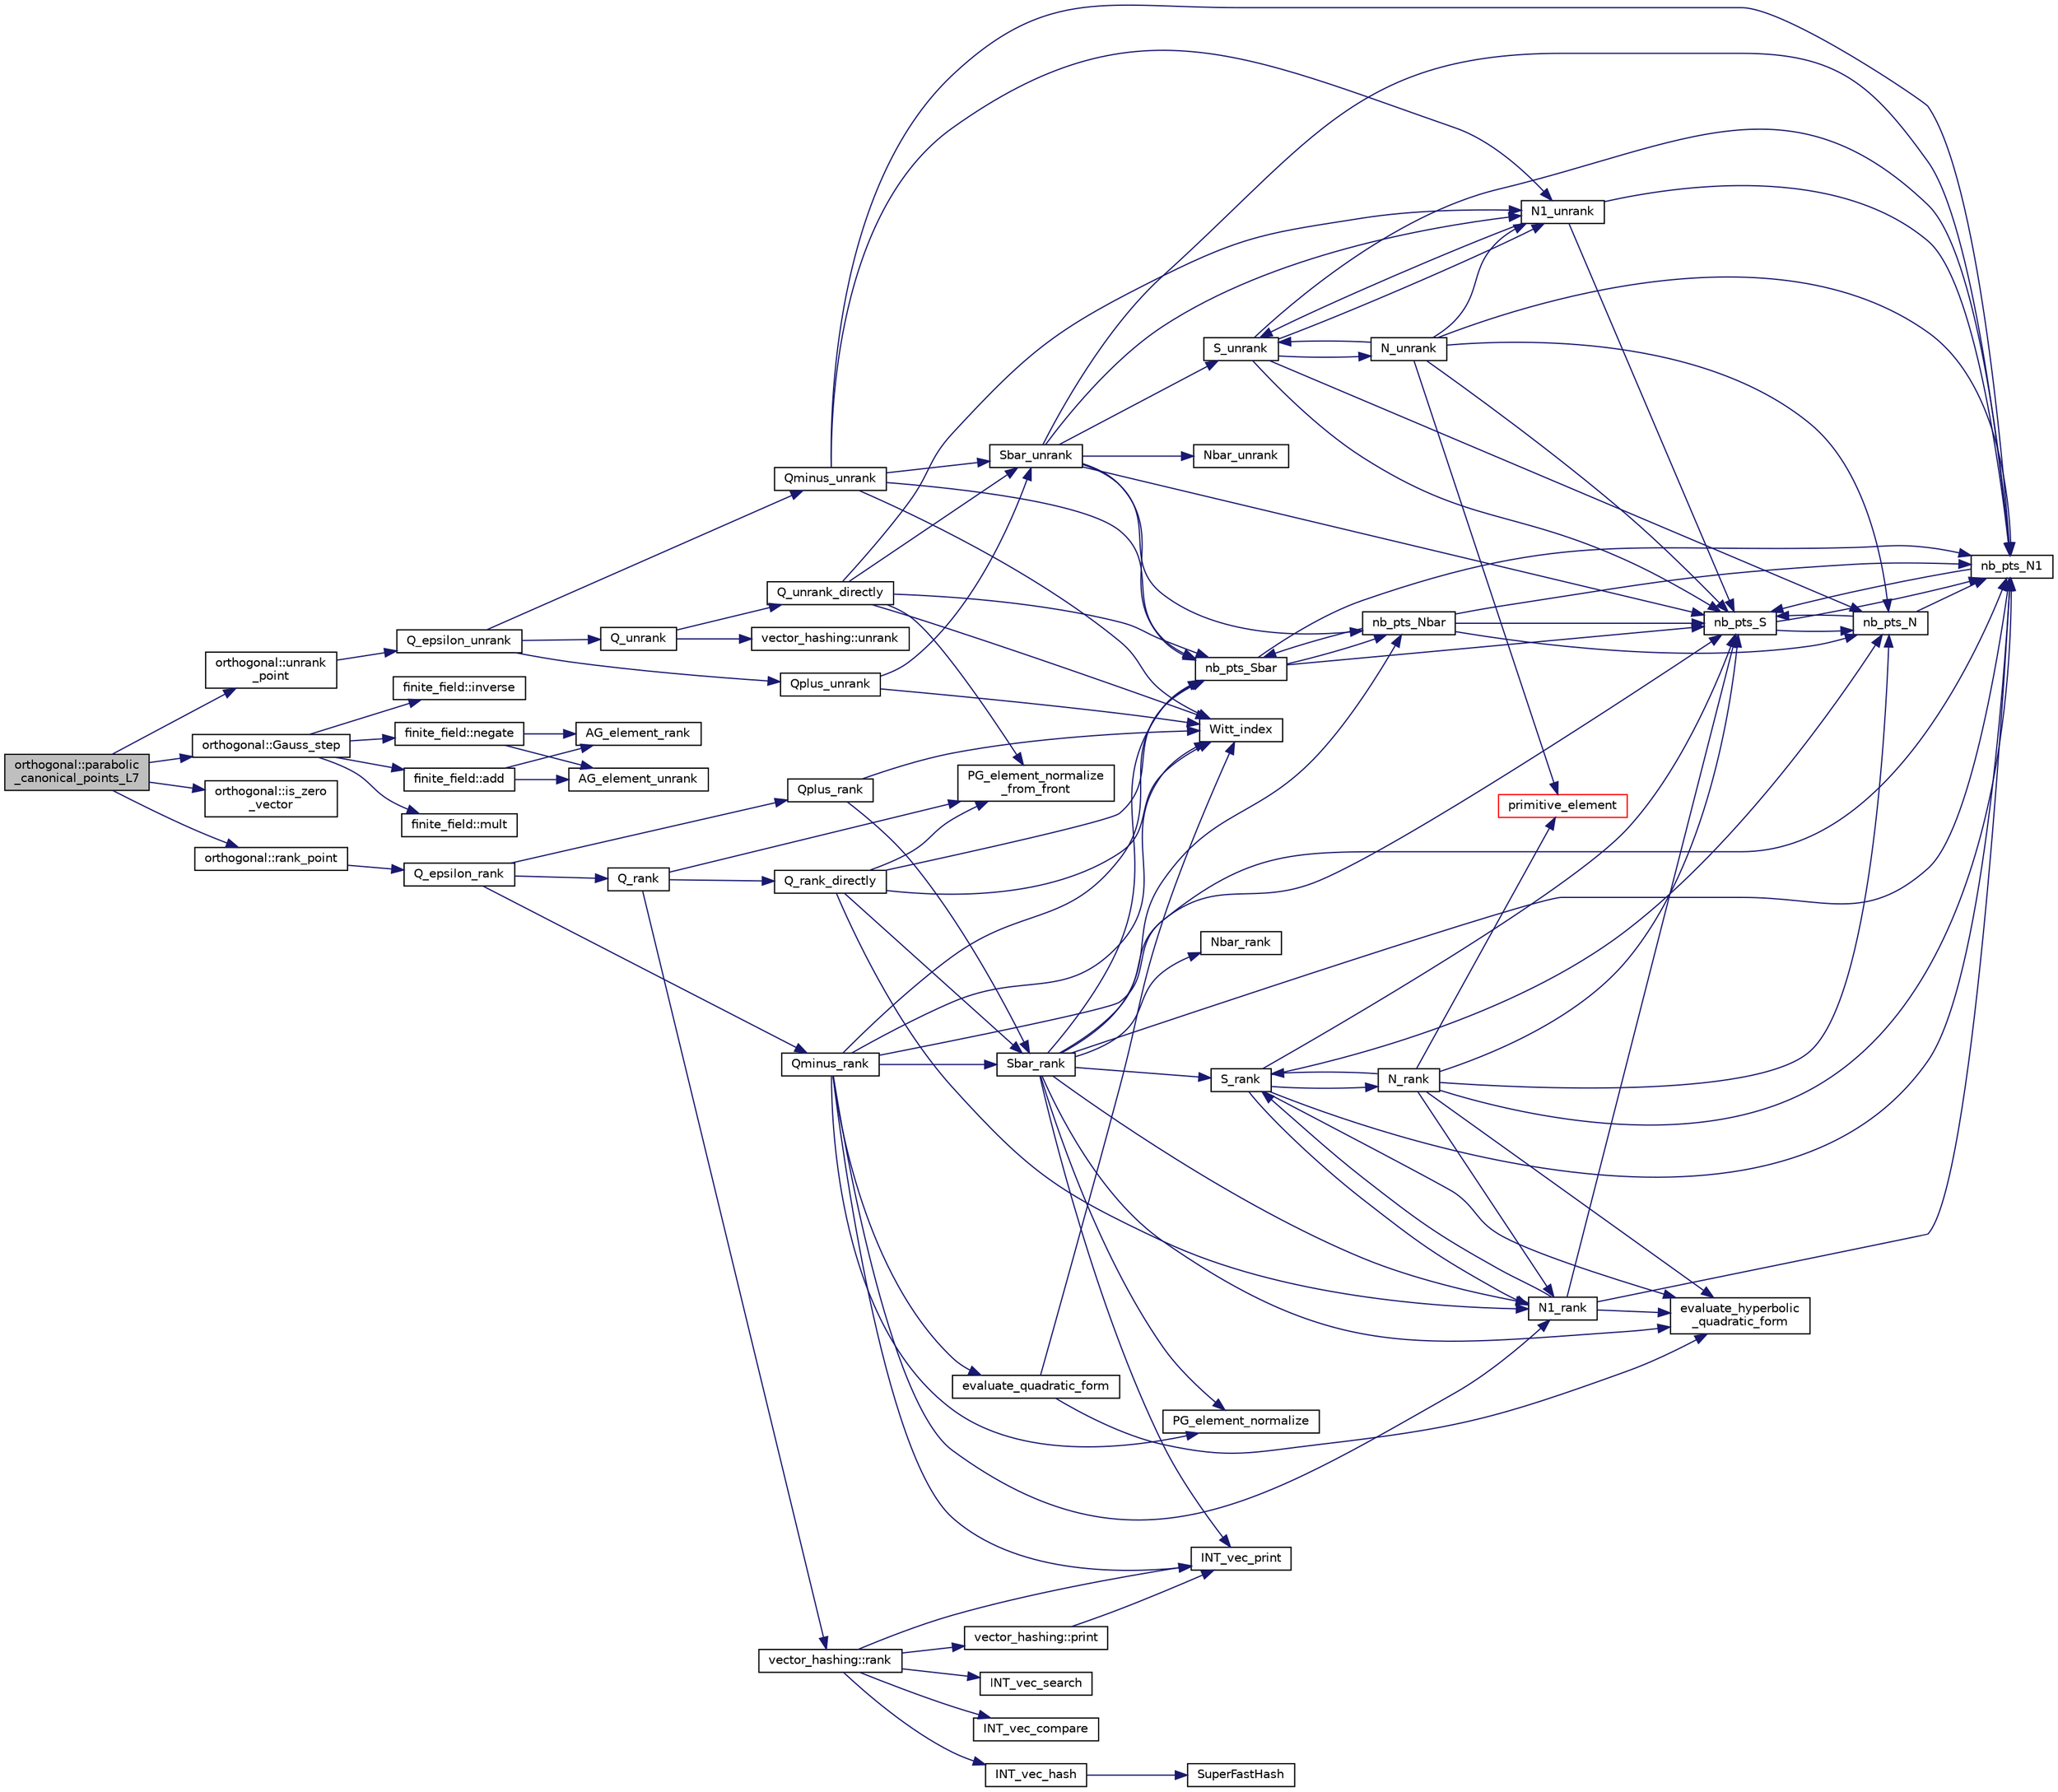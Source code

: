 digraph "orthogonal::parabolic_canonical_points_L7"
{
  edge [fontname="Helvetica",fontsize="10",labelfontname="Helvetica",labelfontsize="10"];
  node [fontname="Helvetica",fontsize="10",shape=record];
  rankdir="LR";
  Node13516 [label="orthogonal::parabolic\l_canonical_points_L7",height=0.2,width=0.4,color="black", fillcolor="grey75", style="filled", fontcolor="black"];
  Node13516 -> Node13517 [color="midnightblue",fontsize="10",style="solid",fontname="Helvetica"];
  Node13517 [label="orthogonal::unrank\l_point",height=0.2,width=0.4,color="black", fillcolor="white", style="filled",URL="$d7/daa/classorthogonal.html#ab655117100f7c66c19817b84ac5ac0a0"];
  Node13517 -> Node13518 [color="midnightblue",fontsize="10",style="solid",fontname="Helvetica"];
  Node13518 [label="Q_epsilon_unrank",height=0.2,width=0.4,color="black", fillcolor="white", style="filled",URL="$d4/d67/geometry_8h.html#af162c4d30d4a6528299e37551c353e7b"];
  Node13518 -> Node13519 [color="midnightblue",fontsize="10",style="solid",fontname="Helvetica"];
  Node13519 [label="Q_unrank",height=0.2,width=0.4,color="black", fillcolor="white", style="filled",URL="$db/da0/lib_2foundations_2geometry_2orthogonal__points_8_c.html#a6d02923d5b54ef796934e753e6f5b65b"];
  Node13519 -> Node13520 [color="midnightblue",fontsize="10",style="solid",fontname="Helvetica"];
  Node13520 [label="vector_hashing::unrank",height=0.2,width=0.4,color="black", fillcolor="white", style="filled",URL="$d8/daa/classvector__hashing.html#abbebd3a96a6d27a34b9b49af99e2ed3d"];
  Node13519 -> Node13521 [color="midnightblue",fontsize="10",style="solid",fontname="Helvetica"];
  Node13521 [label="Q_unrank_directly",height=0.2,width=0.4,color="black", fillcolor="white", style="filled",URL="$db/da0/lib_2foundations_2geometry_2orthogonal__points_8_c.html#a105e7e72249e78fcf0785c69099d90ce"];
  Node13521 -> Node13522 [color="midnightblue",fontsize="10",style="solid",fontname="Helvetica"];
  Node13522 [label="Witt_index",height=0.2,width=0.4,color="black", fillcolor="white", style="filled",URL="$db/da0/lib_2foundations_2geometry_2orthogonal__points_8_c.html#ab3483ecb9859a6758f82b5327da50534"];
  Node13521 -> Node13523 [color="midnightblue",fontsize="10",style="solid",fontname="Helvetica"];
  Node13523 [label="nb_pts_Sbar",height=0.2,width=0.4,color="black", fillcolor="white", style="filled",URL="$db/da0/lib_2foundations_2geometry_2orthogonal__points_8_c.html#a986dda26505c9934c771578b084f67cc"];
  Node13523 -> Node13524 [color="midnightblue",fontsize="10",style="solid",fontname="Helvetica"];
  Node13524 [label="nb_pts_S",height=0.2,width=0.4,color="black", fillcolor="white", style="filled",URL="$db/da0/lib_2foundations_2geometry_2orthogonal__points_8_c.html#a9bc3dec6e722644d182738102c3e04f3"];
  Node13524 -> Node13525 [color="midnightblue",fontsize="10",style="solid",fontname="Helvetica"];
  Node13525 [label="nb_pts_N",height=0.2,width=0.4,color="black", fillcolor="white", style="filled",URL="$db/da0/lib_2foundations_2geometry_2orthogonal__points_8_c.html#a93e16898c27b1d1c0a6405a7b0615ba6"];
  Node13525 -> Node13524 [color="midnightblue",fontsize="10",style="solid",fontname="Helvetica"];
  Node13525 -> Node13526 [color="midnightblue",fontsize="10",style="solid",fontname="Helvetica"];
  Node13526 [label="nb_pts_N1",height=0.2,width=0.4,color="black", fillcolor="white", style="filled",URL="$db/da0/lib_2foundations_2geometry_2orthogonal__points_8_c.html#ae0f2e1c76523db67b4ec9629ccc35bc6"];
  Node13526 -> Node13524 [color="midnightblue",fontsize="10",style="solid",fontname="Helvetica"];
  Node13524 -> Node13526 [color="midnightblue",fontsize="10",style="solid",fontname="Helvetica"];
  Node13523 -> Node13527 [color="midnightblue",fontsize="10",style="solid",fontname="Helvetica"];
  Node13527 [label="nb_pts_Nbar",height=0.2,width=0.4,color="black", fillcolor="white", style="filled",URL="$db/da0/lib_2foundations_2geometry_2orthogonal__points_8_c.html#a51b4684a176c6841fd3cd6c34c684c2c"];
  Node13527 -> Node13523 [color="midnightblue",fontsize="10",style="solid",fontname="Helvetica"];
  Node13527 -> Node13525 [color="midnightblue",fontsize="10",style="solid",fontname="Helvetica"];
  Node13527 -> Node13524 [color="midnightblue",fontsize="10",style="solid",fontname="Helvetica"];
  Node13527 -> Node13526 [color="midnightblue",fontsize="10",style="solid",fontname="Helvetica"];
  Node13523 -> Node13526 [color="midnightblue",fontsize="10",style="solid",fontname="Helvetica"];
  Node13521 -> Node13528 [color="midnightblue",fontsize="10",style="solid",fontname="Helvetica"];
  Node13528 [label="Sbar_unrank",height=0.2,width=0.4,color="black", fillcolor="white", style="filled",URL="$db/da0/lib_2foundations_2geometry_2orthogonal__points_8_c.html#a65d9b9ccfff12dd92f4f4e8360701c98"];
  Node13528 -> Node13523 [color="midnightblue",fontsize="10",style="solid",fontname="Helvetica"];
  Node13528 -> Node13524 [color="midnightblue",fontsize="10",style="solid",fontname="Helvetica"];
  Node13528 -> Node13529 [color="midnightblue",fontsize="10",style="solid",fontname="Helvetica"];
  Node13529 [label="S_unrank",height=0.2,width=0.4,color="black", fillcolor="white", style="filled",URL="$db/da0/lib_2foundations_2geometry_2orthogonal__points_8_c.html#a18964a35af25f1b4a85f4eaeb1543d92"];
  Node13529 -> Node13524 [color="midnightblue",fontsize="10",style="solid",fontname="Helvetica"];
  Node13529 -> Node13525 [color="midnightblue",fontsize="10",style="solid",fontname="Helvetica"];
  Node13529 -> Node13526 [color="midnightblue",fontsize="10",style="solid",fontname="Helvetica"];
  Node13529 -> Node13530 [color="midnightblue",fontsize="10",style="solid",fontname="Helvetica"];
  Node13530 [label="N_unrank",height=0.2,width=0.4,color="black", fillcolor="white", style="filled",URL="$db/da0/lib_2foundations_2geometry_2orthogonal__points_8_c.html#ab79724bd19da3bc1b383550113f9d7aa"];
  Node13530 -> Node13524 [color="midnightblue",fontsize="10",style="solid",fontname="Helvetica"];
  Node13530 -> Node13525 [color="midnightblue",fontsize="10",style="solid",fontname="Helvetica"];
  Node13530 -> Node13529 [color="midnightblue",fontsize="10",style="solid",fontname="Helvetica"];
  Node13530 -> Node13526 [color="midnightblue",fontsize="10",style="solid",fontname="Helvetica"];
  Node13530 -> Node13531 [color="midnightblue",fontsize="10",style="solid",fontname="Helvetica"];
  Node13531 [label="N1_unrank",height=0.2,width=0.4,color="black", fillcolor="white", style="filled",URL="$db/da0/lib_2foundations_2geometry_2orthogonal__points_8_c.html#aa9427e27f7f207c1baff3a34cc5d78cf"];
  Node13531 -> Node13524 [color="midnightblue",fontsize="10",style="solid",fontname="Helvetica"];
  Node13531 -> Node13526 [color="midnightblue",fontsize="10",style="solid",fontname="Helvetica"];
  Node13531 -> Node13529 [color="midnightblue",fontsize="10",style="solid",fontname="Helvetica"];
  Node13530 -> Node13532 [color="midnightblue",fontsize="10",style="solid",fontname="Helvetica"];
  Node13532 [label="primitive_element",height=0.2,width=0.4,color="red", fillcolor="white", style="filled",URL="$db/da0/lib_2foundations_2geometry_2orthogonal__points_8_c.html#a97350390ec02c8cd9f54751708e28768"];
  Node13529 -> Node13531 [color="midnightblue",fontsize="10",style="solid",fontname="Helvetica"];
  Node13528 -> Node13527 [color="midnightblue",fontsize="10",style="solid",fontname="Helvetica"];
  Node13528 -> Node13526 [color="midnightblue",fontsize="10",style="solid",fontname="Helvetica"];
  Node13528 -> Node13535 [color="midnightblue",fontsize="10",style="solid",fontname="Helvetica"];
  Node13535 [label="Nbar_unrank",height=0.2,width=0.4,color="black", fillcolor="white", style="filled",URL="$db/da0/lib_2foundations_2geometry_2orthogonal__points_8_c.html#ad641d8fb061c898a2c18266e263fb278"];
  Node13528 -> Node13531 [color="midnightblue",fontsize="10",style="solid",fontname="Helvetica"];
  Node13521 -> Node13536 [color="midnightblue",fontsize="10",style="solid",fontname="Helvetica"];
  Node13536 [label="PG_element_normalize\l_from_front",height=0.2,width=0.4,color="black", fillcolor="white", style="filled",URL="$d4/d67/geometry_8h.html#af675caf5f9975573455c8d93cb56bf95"];
  Node13521 -> Node13531 [color="midnightblue",fontsize="10",style="solid",fontname="Helvetica"];
  Node13518 -> Node13537 [color="midnightblue",fontsize="10",style="solid",fontname="Helvetica"];
  Node13537 [label="Qplus_unrank",height=0.2,width=0.4,color="black", fillcolor="white", style="filled",URL="$db/da0/lib_2foundations_2geometry_2orthogonal__points_8_c.html#ad50512edd586919700e033744b4a03c8"];
  Node13537 -> Node13522 [color="midnightblue",fontsize="10",style="solid",fontname="Helvetica"];
  Node13537 -> Node13528 [color="midnightblue",fontsize="10",style="solid",fontname="Helvetica"];
  Node13518 -> Node13538 [color="midnightblue",fontsize="10",style="solid",fontname="Helvetica"];
  Node13538 [label="Qminus_unrank",height=0.2,width=0.4,color="black", fillcolor="white", style="filled",URL="$db/da0/lib_2foundations_2geometry_2orthogonal__points_8_c.html#ac2dd18f435ab479095b836a483c12c7d"];
  Node13538 -> Node13522 [color="midnightblue",fontsize="10",style="solid",fontname="Helvetica"];
  Node13538 -> Node13523 [color="midnightblue",fontsize="10",style="solid",fontname="Helvetica"];
  Node13538 -> Node13528 [color="midnightblue",fontsize="10",style="solid",fontname="Helvetica"];
  Node13538 -> Node13526 [color="midnightblue",fontsize="10",style="solid",fontname="Helvetica"];
  Node13538 -> Node13531 [color="midnightblue",fontsize="10",style="solid",fontname="Helvetica"];
  Node13516 -> Node13539 [color="midnightblue",fontsize="10",style="solid",fontname="Helvetica"];
  Node13539 [label="orthogonal::Gauss_step",height=0.2,width=0.4,color="black", fillcolor="white", style="filled",URL="$d7/daa/classorthogonal.html#acc98650297e4c16a55f881780df18ff1"];
  Node13539 -> Node13540 [color="midnightblue",fontsize="10",style="solid",fontname="Helvetica"];
  Node13540 [label="finite_field::negate",height=0.2,width=0.4,color="black", fillcolor="white", style="filled",URL="$df/d5a/classfinite__field.html#aa9d798298f25d4a9262b5bc5f1733e31"];
  Node13540 -> Node13541 [color="midnightblue",fontsize="10",style="solid",fontname="Helvetica"];
  Node13541 [label="AG_element_unrank",height=0.2,width=0.4,color="black", fillcolor="white", style="filled",URL="$d4/d67/geometry_8h.html#a4a33b86c87b2879b97cfa1327abe2885"];
  Node13540 -> Node13542 [color="midnightblue",fontsize="10",style="solid",fontname="Helvetica"];
  Node13542 [label="AG_element_rank",height=0.2,width=0.4,color="black", fillcolor="white", style="filled",URL="$d4/d67/geometry_8h.html#ab2ac908d07dd8038fd996e26bdc75c17"];
  Node13539 -> Node13543 [color="midnightblue",fontsize="10",style="solid",fontname="Helvetica"];
  Node13543 [label="finite_field::mult",height=0.2,width=0.4,color="black", fillcolor="white", style="filled",URL="$df/d5a/classfinite__field.html#a24fb5917aa6d4d656fd855b7f44a13b0"];
  Node13539 -> Node13544 [color="midnightblue",fontsize="10",style="solid",fontname="Helvetica"];
  Node13544 [label="finite_field::inverse",height=0.2,width=0.4,color="black", fillcolor="white", style="filled",URL="$df/d5a/classfinite__field.html#a69f2a12c01e70b7ce2d115c5221c9cdd"];
  Node13539 -> Node13545 [color="midnightblue",fontsize="10",style="solid",fontname="Helvetica"];
  Node13545 [label="finite_field::add",height=0.2,width=0.4,color="black", fillcolor="white", style="filled",URL="$df/d5a/classfinite__field.html#a8f12328a27500f3c7be0c849ebbc9d14"];
  Node13545 -> Node13541 [color="midnightblue",fontsize="10",style="solid",fontname="Helvetica"];
  Node13545 -> Node13542 [color="midnightblue",fontsize="10",style="solid",fontname="Helvetica"];
  Node13516 -> Node13546 [color="midnightblue",fontsize="10",style="solid",fontname="Helvetica"];
  Node13546 [label="orthogonal::is_zero\l_vector",height=0.2,width=0.4,color="black", fillcolor="white", style="filled",URL="$d7/daa/classorthogonal.html#ab35d1fb0ed48ceb00d4484bf8e38f1cb"];
  Node13516 -> Node13547 [color="midnightblue",fontsize="10",style="solid",fontname="Helvetica"];
  Node13547 [label="orthogonal::rank_point",height=0.2,width=0.4,color="black", fillcolor="white", style="filled",URL="$d7/daa/classorthogonal.html#adb4f1528590a804b3c011a68c9ebf655"];
  Node13547 -> Node13548 [color="midnightblue",fontsize="10",style="solid",fontname="Helvetica"];
  Node13548 [label="Q_epsilon_rank",height=0.2,width=0.4,color="black", fillcolor="white", style="filled",URL="$d4/d67/geometry_8h.html#a0949e1151174e2988aa697cb31942e97"];
  Node13548 -> Node13549 [color="midnightblue",fontsize="10",style="solid",fontname="Helvetica"];
  Node13549 [label="Q_rank",height=0.2,width=0.4,color="black", fillcolor="white", style="filled",URL="$db/da0/lib_2foundations_2geometry_2orthogonal__points_8_c.html#ad2671f4db3224df1e22494b9d946375e"];
  Node13549 -> Node13536 [color="midnightblue",fontsize="10",style="solid",fontname="Helvetica"];
  Node13549 -> Node13550 [color="midnightblue",fontsize="10",style="solid",fontname="Helvetica"];
  Node13550 [label="vector_hashing::rank",height=0.2,width=0.4,color="black", fillcolor="white", style="filled",URL="$d8/daa/classvector__hashing.html#a4879796cc2ade5fcef891747909ec710"];
  Node13550 -> Node13551 [color="midnightblue",fontsize="10",style="solid",fontname="Helvetica"];
  Node13551 [label="INT_vec_hash",height=0.2,width=0.4,color="black", fillcolor="white", style="filled",URL="$d5/db4/io__and__os_8h.html#a2c14b1034b07b03b4df943066edeb99f"];
  Node13551 -> Node13552 [color="midnightblue",fontsize="10",style="solid",fontname="Helvetica"];
  Node13552 [label="SuperFastHash",height=0.2,width=0.4,color="black", fillcolor="white", style="filled",URL="$d5/de2/foundations_2data__structures_2data__structures_8h.html#a11d69a8cb5ac90dfb13d2e25df8eb1ce"];
  Node13550 -> Node13553 [color="midnightblue",fontsize="10",style="solid",fontname="Helvetica"];
  Node13553 [label="INT_vec_search",height=0.2,width=0.4,color="black", fillcolor="white", style="filled",URL="$d5/de2/foundations_2data__structures_2data__structures_8h.html#ad103ef2316a1f671bdb68fd9cd9ba945"];
  Node13550 -> Node13554 [color="midnightblue",fontsize="10",style="solid",fontname="Helvetica"];
  Node13554 [label="INT_vec_compare",height=0.2,width=0.4,color="black", fillcolor="white", style="filled",URL="$d5/de2/foundations_2data__structures_2data__structures_8h.html#ac1a17fca23fb4a338aef8547a4c2fded"];
  Node13550 -> Node13555 [color="midnightblue",fontsize="10",style="solid",fontname="Helvetica"];
  Node13555 [label="INT_vec_print",height=0.2,width=0.4,color="black", fillcolor="white", style="filled",URL="$df/dbf/sajeeb_8_c.html#a79a5901af0b47dd0d694109543c027fe"];
  Node13550 -> Node13556 [color="midnightblue",fontsize="10",style="solid",fontname="Helvetica"];
  Node13556 [label="vector_hashing::print",height=0.2,width=0.4,color="black", fillcolor="white", style="filled",URL="$d8/daa/classvector__hashing.html#a4954caab83535e063633dd5d27a564c5"];
  Node13556 -> Node13555 [color="midnightblue",fontsize="10",style="solid",fontname="Helvetica"];
  Node13549 -> Node13557 [color="midnightblue",fontsize="10",style="solid",fontname="Helvetica"];
  Node13557 [label="Q_rank_directly",height=0.2,width=0.4,color="black", fillcolor="white", style="filled",URL="$db/da0/lib_2foundations_2geometry_2orthogonal__points_8_c.html#a5f856abfc1a984dc77a7e21a239ab88e"];
  Node13557 -> Node13522 [color="midnightblue",fontsize="10",style="solid",fontname="Helvetica"];
  Node13557 -> Node13523 [color="midnightblue",fontsize="10",style="solid",fontname="Helvetica"];
  Node13557 -> Node13558 [color="midnightblue",fontsize="10",style="solid",fontname="Helvetica"];
  Node13558 [label="Sbar_rank",height=0.2,width=0.4,color="black", fillcolor="white", style="filled",URL="$db/da0/lib_2foundations_2geometry_2orthogonal__points_8_c.html#a9f987613e1f3dd623ce4032443a5a4a3"];
  Node13558 -> Node13559 [color="midnightblue",fontsize="10",style="solid",fontname="Helvetica"];
  Node13559 [label="PG_element_normalize",height=0.2,width=0.4,color="black", fillcolor="white", style="filled",URL="$d4/d67/geometry_8h.html#a5a4c3c1158bad6bab0d786c616bd0996"];
  Node13558 -> Node13555 [color="midnightblue",fontsize="10",style="solid",fontname="Helvetica"];
  Node13558 -> Node13523 [color="midnightblue",fontsize="10",style="solid",fontname="Helvetica"];
  Node13558 -> Node13524 [color="midnightblue",fontsize="10",style="solid",fontname="Helvetica"];
  Node13558 -> Node13560 [color="midnightblue",fontsize="10",style="solid",fontname="Helvetica"];
  Node13560 [label="S_rank",height=0.2,width=0.4,color="black", fillcolor="white", style="filled",URL="$db/da0/lib_2foundations_2geometry_2orthogonal__points_8_c.html#a3a31f4ab7622dfd1d56e995cee509faa"];
  Node13560 -> Node13524 [color="midnightblue",fontsize="10",style="solid",fontname="Helvetica"];
  Node13560 -> Node13525 [color="midnightblue",fontsize="10",style="solid",fontname="Helvetica"];
  Node13560 -> Node13526 [color="midnightblue",fontsize="10",style="solid",fontname="Helvetica"];
  Node13560 -> Node13561 [color="midnightblue",fontsize="10",style="solid",fontname="Helvetica"];
  Node13561 [label="N_rank",height=0.2,width=0.4,color="black", fillcolor="white", style="filled",URL="$db/da0/lib_2foundations_2geometry_2orthogonal__points_8_c.html#a750a27350273e325e879377a9ee17bbb"];
  Node13561 -> Node13524 [color="midnightblue",fontsize="10",style="solid",fontname="Helvetica"];
  Node13561 -> Node13525 [color="midnightblue",fontsize="10",style="solid",fontname="Helvetica"];
  Node13561 -> Node13560 [color="midnightblue",fontsize="10",style="solid",fontname="Helvetica"];
  Node13561 -> Node13562 [color="midnightblue",fontsize="10",style="solid",fontname="Helvetica"];
  Node13562 [label="evaluate_hyperbolic\l_quadratic_form",height=0.2,width=0.4,color="black", fillcolor="white", style="filled",URL="$db/da0/lib_2foundations_2geometry_2orthogonal__points_8_c.html#a5f2c422dc24d5720e7a1b36a794ba65a"];
  Node13561 -> Node13526 [color="midnightblue",fontsize="10",style="solid",fontname="Helvetica"];
  Node13561 -> Node13532 [color="midnightblue",fontsize="10",style="solid",fontname="Helvetica"];
  Node13561 -> Node13563 [color="midnightblue",fontsize="10",style="solid",fontname="Helvetica"];
  Node13563 [label="N1_rank",height=0.2,width=0.4,color="black", fillcolor="white", style="filled",URL="$db/da0/lib_2foundations_2geometry_2orthogonal__points_8_c.html#aeb5e4527dd73fce52439f30400b9946a"];
  Node13563 -> Node13524 [color="midnightblue",fontsize="10",style="solid",fontname="Helvetica"];
  Node13563 -> Node13526 [color="midnightblue",fontsize="10",style="solid",fontname="Helvetica"];
  Node13563 -> Node13560 [color="midnightblue",fontsize="10",style="solid",fontname="Helvetica"];
  Node13563 -> Node13562 [color="midnightblue",fontsize="10",style="solid",fontname="Helvetica"];
  Node13560 -> Node13562 [color="midnightblue",fontsize="10",style="solid",fontname="Helvetica"];
  Node13560 -> Node13563 [color="midnightblue",fontsize="10",style="solid",fontname="Helvetica"];
  Node13558 -> Node13527 [color="midnightblue",fontsize="10",style="solid",fontname="Helvetica"];
  Node13558 -> Node13526 [color="midnightblue",fontsize="10",style="solid",fontname="Helvetica"];
  Node13558 -> Node13564 [color="midnightblue",fontsize="10",style="solid",fontname="Helvetica"];
  Node13564 [label="Nbar_rank",height=0.2,width=0.4,color="black", fillcolor="white", style="filled",URL="$db/da0/lib_2foundations_2geometry_2orthogonal__points_8_c.html#ab1a27ed33557b959a5f02d2a4b81857a"];
  Node13558 -> Node13562 [color="midnightblue",fontsize="10",style="solid",fontname="Helvetica"];
  Node13558 -> Node13563 [color="midnightblue",fontsize="10",style="solid",fontname="Helvetica"];
  Node13557 -> Node13536 [color="midnightblue",fontsize="10",style="solid",fontname="Helvetica"];
  Node13557 -> Node13563 [color="midnightblue",fontsize="10",style="solid",fontname="Helvetica"];
  Node13548 -> Node13565 [color="midnightblue",fontsize="10",style="solid",fontname="Helvetica"];
  Node13565 [label="Qplus_rank",height=0.2,width=0.4,color="black", fillcolor="white", style="filled",URL="$db/da0/lib_2foundations_2geometry_2orthogonal__points_8_c.html#aaa1be357d007a845ce2866169d63afb7"];
  Node13565 -> Node13522 [color="midnightblue",fontsize="10",style="solid",fontname="Helvetica"];
  Node13565 -> Node13558 [color="midnightblue",fontsize="10",style="solid",fontname="Helvetica"];
  Node13548 -> Node13566 [color="midnightblue",fontsize="10",style="solid",fontname="Helvetica"];
  Node13566 [label="Qminus_rank",height=0.2,width=0.4,color="black", fillcolor="white", style="filled",URL="$db/da0/lib_2foundations_2geometry_2orthogonal__points_8_c.html#aec3e3dad3c2c12fa081edab0af2cb91a"];
  Node13566 -> Node13522 [color="midnightblue",fontsize="10",style="solid",fontname="Helvetica"];
  Node13566 -> Node13567 [color="midnightblue",fontsize="10",style="solid",fontname="Helvetica"];
  Node13567 [label="evaluate_quadratic_form",height=0.2,width=0.4,color="black", fillcolor="white", style="filled",URL="$db/da0/lib_2foundations_2geometry_2orthogonal__points_8_c.html#a4faa3ca9079fe60d4ad421506491ed6a"];
  Node13567 -> Node13522 [color="midnightblue",fontsize="10",style="solid",fontname="Helvetica"];
  Node13567 -> Node13562 [color="midnightblue",fontsize="10",style="solid",fontname="Helvetica"];
  Node13566 -> Node13555 [color="midnightblue",fontsize="10",style="solid",fontname="Helvetica"];
  Node13566 -> Node13559 [color="midnightblue",fontsize="10",style="solid",fontname="Helvetica"];
  Node13566 -> Node13558 [color="midnightblue",fontsize="10",style="solid",fontname="Helvetica"];
  Node13566 -> Node13523 [color="midnightblue",fontsize="10",style="solid",fontname="Helvetica"];
  Node13566 -> Node13526 [color="midnightblue",fontsize="10",style="solid",fontname="Helvetica"];
  Node13566 -> Node13563 [color="midnightblue",fontsize="10",style="solid",fontname="Helvetica"];
}
